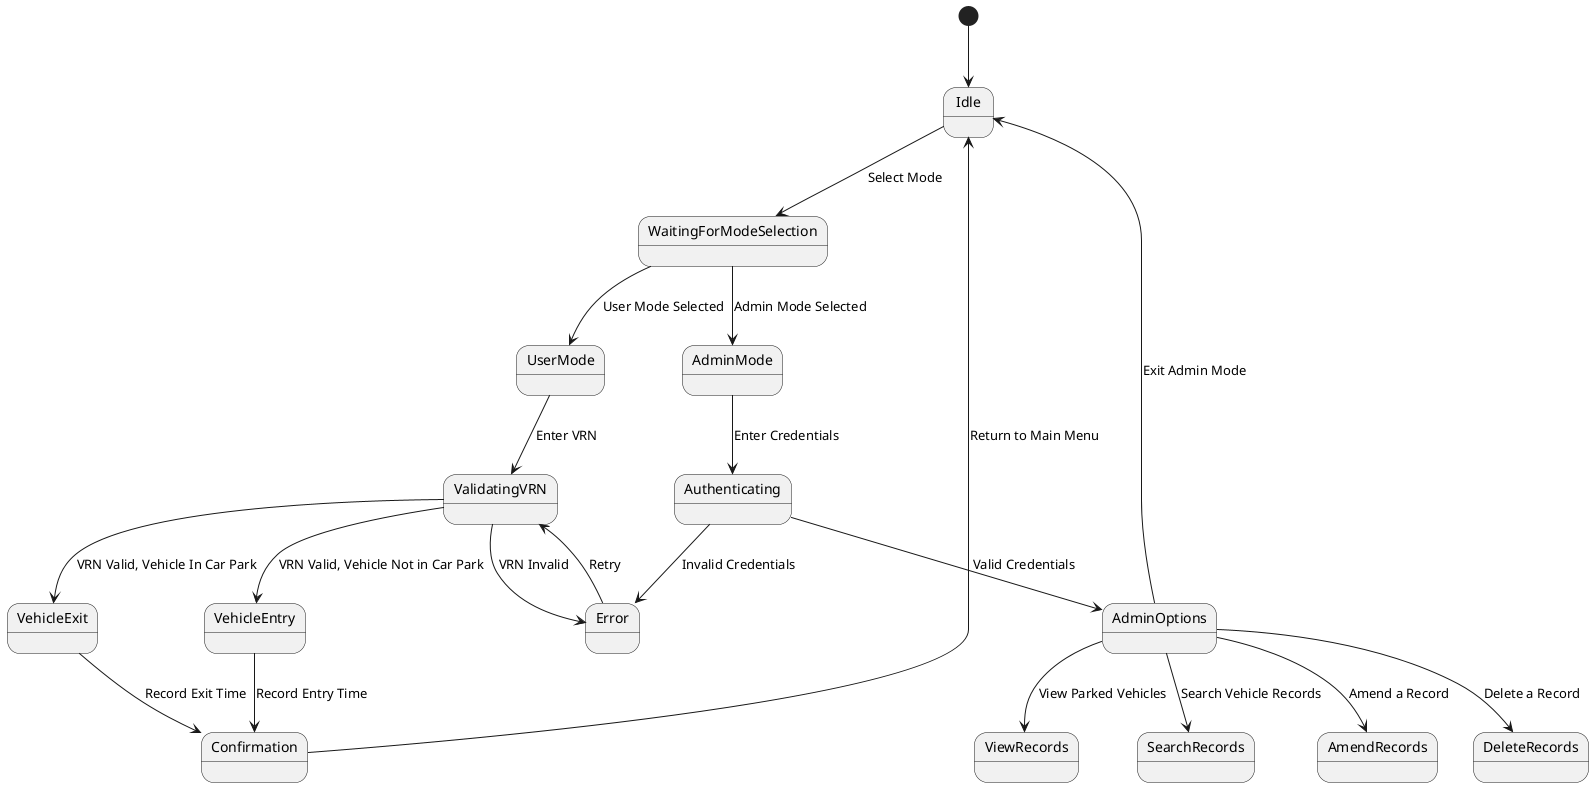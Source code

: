 @startuml state
[*] --> Idle
Idle --> WaitingForModeSelection: Select Mode
WaitingForModeSelection --> UserMode: User Mode Selected
WaitingForModeSelection --> AdminMode: Admin Mode Selected

UserMode --> ValidatingVRN: Enter VRN
ValidatingVRN --> VehicleEntry: VRN Valid, Vehicle Not in Car Park
ValidatingVRN --> VehicleExit: VRN Valid, Vehicle In Car Park
ValidatingVRN --> Error: VRN Invalid
Error --> ValidatingVRN: Retry

VehicleEntry --> Confirmation: Record Entry Time
VehicleExit --> Confirmation: Record Exit Time
Confirmation --> Idle: Return to Main Menu

AdminMode --> Authenticating: Enter Credentials
Authenticating --> AdminOptions: Valid Credentials
Authenticating --> Error: Invalid Credentials
AdminOptions --> ViewRecords: View Parked Vehicles
AdminOptions --> SearchRecords: Search Vehicle Records
AdminOptions --> AmendRecords: Amend a Record
AdminOptions --> DeleteRecords: Delete a Record
AdminOptions --> Idle: Exit Admin Mode

@enduml
